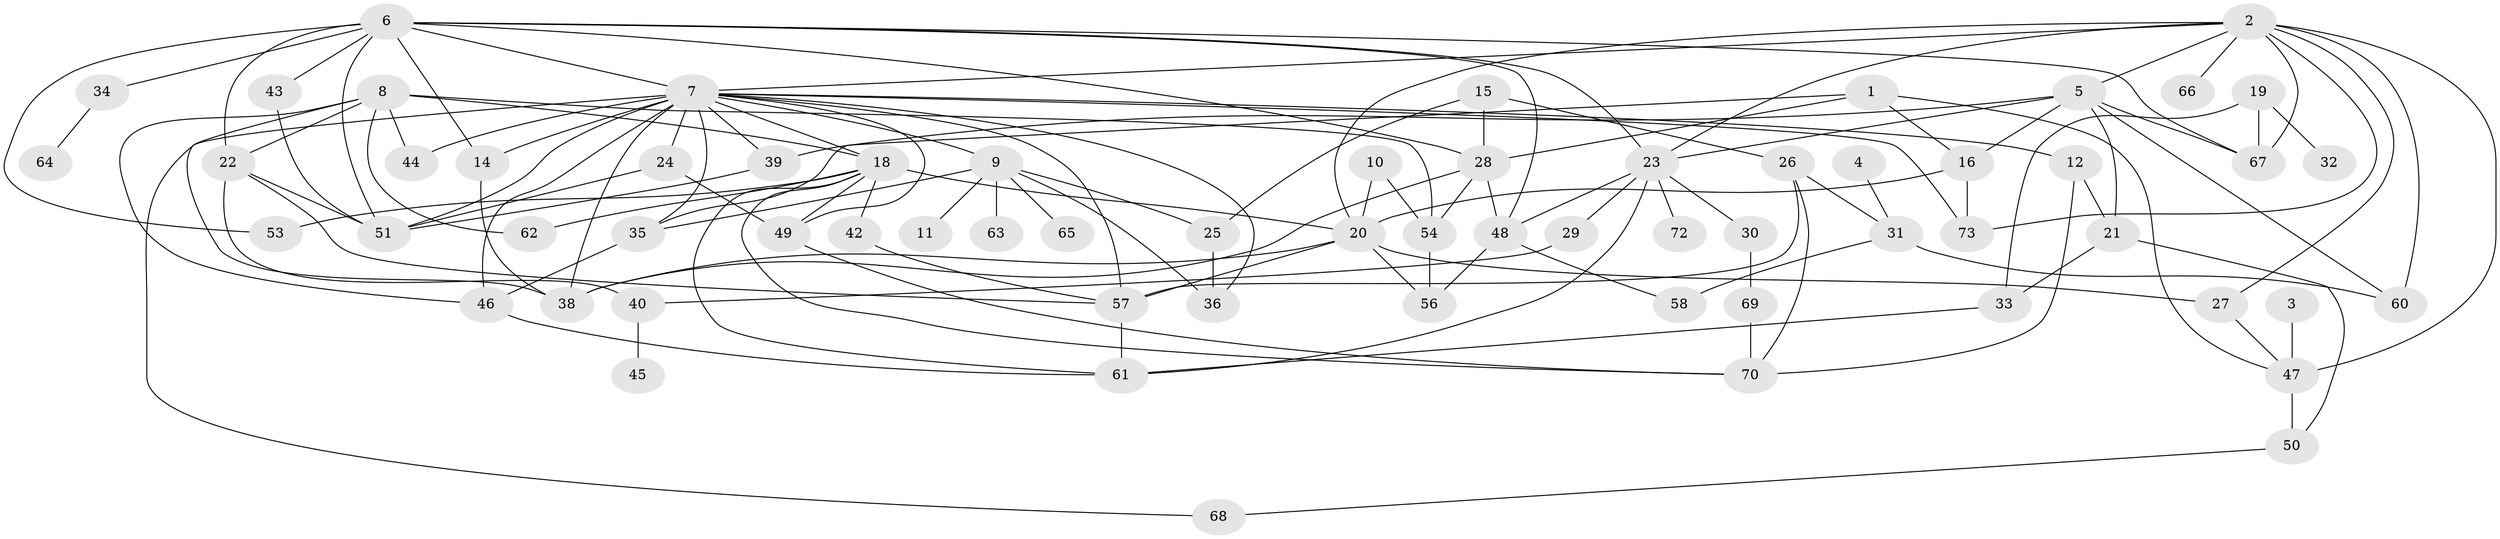 // original degree distribution, {2: 0.2585034013605442, 3: 0.25170068027210885, 1: 0.16326530612244897, 4: 0.12244897959183673, 6: 0.04081632653061224, 0: 0.047619047619047616, 5: 0.09523809523809523, 8: 0.006802721088435374, 7: 0.006802721088435374, 10: 0.006802721088435374}
// Generated by graph-tools (version 1.1) at 2025/47/03/04/25 22:47:54]
// undirected, 65 vertices, 126 edges
graph export_dot {
  node [color=gray90,style=filled];
  1;
  2;
  3;
  4;
  5;
  6;
  7;
  8;
  9;
  10;
  11;
  12;
  14;
  15;
  16;
  18;
  19;
  20;
  21;
  22;
  23;
  24;
  25;
  26;
  27;
  28;
  29;
  30;
  31;
  32;
  33;
  34;
  35;
  36;
  38;
  39;
  40;
  42;
  43;
  44;
  45;
  46;
  47;
  48;
  49;
  50;
  51;
  53;
  54;
  56;
  57;
  58;
  60;
  61;
  62;
  63;
  64;
  65;
  66;
  67;
  68;
  69;
  70;
  72;
  73;
  1 -- 16 [weight=1.0];
  1 -- 28 [weight=1.0];
  1 -- 35 [weight=1.0];
  1 -- 47 [weight=1.0];
  2 -- 5 [weight=1.0];
  2 -- 7 [weight=1.0];
  2 -- 20 [weight=1.0];
  2 -- 23 [weight=1.0];
  2 -- 27 [weight=1.0];
  2 -- 47 [weight=1.0];
  2 -- 60 [weight=1.0];
  2 -- 66 [weight=1.0];
  2 -- 67 [weight=1.0];
  2 -- 73 [weight=1.0];
  3 -- 47 [weight=2.0];
  4 -- 31 [weight=1.0];
  5 -- 16 [weight=1.0];
  5 -- 21 [weight=1.0];
  5 -- 23 [weight=1.0];
  5 -- 39 [weight=1.0];
  5 -- 60 [weight=1.0];
  5 -- 67 [weight=1.0];
  6 -- 7 [weight=1.0];
  6 -- 14 [weight=1.0];
  6 -- 22 [weight=1.0];
  6 -- 23 [weight=1.0];
  6 -- 28 [weight=1.0];
  6 -- 34 [weight=2.0];
  6 -- 43 [weight=1.0];
  6 -- 48 [weight=1.0];
  6 -- 51 [weight=1.0];
  6 -- 53 [weight=1.0];
  6 -- 67 [weight=1.0];
  7 -- 9 [weight=1.0];
  7 -- 12 [weight=1.0];
  7 -- 14 [weight=1.0];
  7 -- 18 [weight=1.0];
  7 -- 24 [weight=2.0];
  7 -- 35 [weight=1.0];
  7 -- 36 [weight=1.0];
  7 -- 38 [weight=1.0];
  7 -- 39 [weight=1.0];
  7 -- 44 [weight=1.0];
  7 -- 46 [weight=1.0];
  7 -- 49 [weight=1.0];
  7 -- 51 [weight=2.0];
  7 -- 57 [weight=1.0];
  7 -- 68 [weight=1.0];
  7 -- 73 [weight=1.0];
  8 -- 18 [weight=1.0];
  8 -- 22 [weight=1.0];
  8 -- 38 [weight=1.0];
  8 -- 44 [weight=1.0];
  8 -- 46 [weight=1.0];
  8 -- 54 [weight=1.0];
  8 -- 62 [weight=1.0];
  9 -- 11 [weight=1.0];
  9 -- 25 [weight=1.0];
  9 -- 35 [weight=1.0];
  9 -- 36 [weight=1.0];
  9 -- 63 [weight=2.0];
  9 -- 65 [weight=1.0];
  10 -- 20 [weight=1.0];
  10 -- 54 [weight=1.0];
  12 -- 21 [weight=1.0];
  12 -- 70 [weight=1.0];
  14 -- 38 [weight=1.0];
  15 -- 25 [weight=1.0];
  15 -- 26 [weight=1.0];
  15 -- 28 [weight=1.0];
  16 -- 20 [weight=1.0];
  16 -- 73 [weight=1.0];
  18 -- 20 [weight=1.0];
  18 -- 42 [weight=1.0];
  18 -- 49 [weight=1.0];
  18 -- 53 [weight=1.0];
  18 -- 61 [weight=1.0];
  18 -- 62 [weight=1.0];
  18 -- 70 [weight=1.0];
  19 -- 32 [weight=1.0];
  19 -- 33 [weight=1.0];
  19 -- 67 [weight=1.0];
  20 -- 27 [weight=1.0];
  20 -- 38 [weight=1.0];
  20 -- 56 [weight=1.0];
  20 -- 57 [weight=1.0];
  21 -- 33 [weight=1.0];
  21 -- 50 [weight=1.0];
  22 -- 40 [weight=1.0];
  22 -- 51 [weight=1.0];
  22 -- 57 [weight=1.0];
  23 -- 29 [weight=1.0];
  23 -- 30 [weight=1.0];
  23 -- 48 [weight=1.0];
  23 -- 61 [weight=1.0];
  23 -- 72 [weight=1.0];
  24 -- 49 [weight=2.0];
  24 -- 51 [weight=1.0];
  25 -- 36 [weight=1.0];
  26 -- 31 [weight=1.0];
  26 -- 57 [weight=1.0];
  26 -- 70 [weight=1.0];
  27 -- 47 [weight=1.0];
  28 -- 38 [weight=1.0];
  28 -- 48 [weight=1.0];
  28 -- 54 [weight=2.0];
  29 -- 40 [weight=1.0];
  30 -- 69 [weight=1.0];
  31 -- 58 [weight=1.0];
  31 -- 60 [weight=1.0];
  33 -- 61 [weight=1.0];
  34 -- 64 [weight=2.0];
  35 -- 46 [weight=1.0];
  39 -- 51 [weight=1.0];
  40 -- 45 [weight=1.0];
  42 -- 57 [weight=1.0];
  43 -- 51 [weight=1.0];
  46 -- 61 [weight=1.0];
  47 -- 50 [weight=1.0];
  48 -- 56 [weight=1.0];
  48 -- 58 [weight=1.0];
  49 -- 70 [weight=1.0];
  50 -- 68 [weight=1.0];
  54 -- 56 [weight=1.0];
  57 -- 61 [weight=1.0];
  69 -- 70 [weight=1.0];
}
